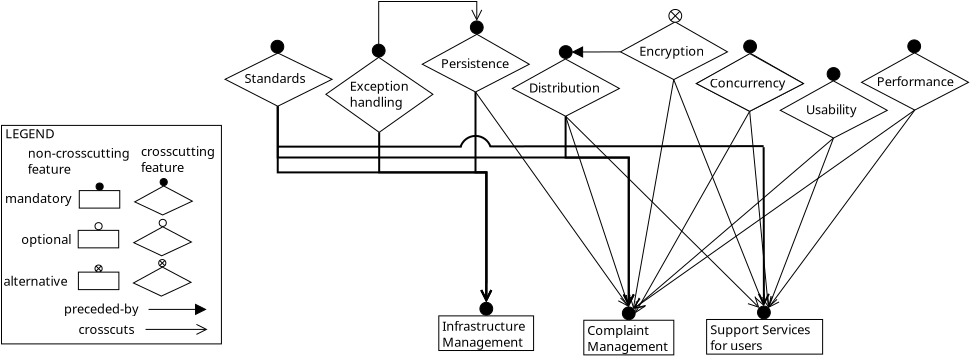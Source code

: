 <?xml version="1.0" encoding="UTF-8"?>
<dia:diagram xmlns:dia="http://www.lysator.liu.se/~alla/dia/">
  <dia:layer name="Background" visible="true" active="true">
    <dia:object type="Standard - Line" version="0" id="O0">
      <dia:attribute name="obj_pos">
        <dia:point val="22.19,26.886"/>
      </dia:attribute>
      <dia:attribute name="obj_bb">
        <dia:rectangle val="22.159,26.854;25.459,36.474"/>
      </dia:attribute>
      <dia:attribute name="conn_endpoints">
        <dia:point val="22.19,26.886"/>
        <dia:point val="25.348,36.421"/>
      </dia:attribute>
      <dia:attribute name="numcp">
        <dia:int val="1"/>
      </dia:attribute>
      <dia:attribute name="line_width">
        <dia:real val="0.05"/>
      </dia:attribute>
      <dia:attribute name="end_arrow">
        <dia:enum val="1"/>
      </dia:attribute>
      <dia:attribute name="end_arrow_length">
        <dia:real val="0.5"/>
      </dia:attribute>
      <dia:attribute name="end_arrow_width">
        <dia:real val="0.5"/>
      </dia:attribute>
      <dia:connections>
        <dia:connection handle="0" to="O14" connection="2"/>
        <dia:connection handle="1" to="O31" connection="1"/>
      </dia:connections>
    </dia:object>
    <dia:object type="Standard - Line" version="0" id="O1">
      <dia:attribute name="obj_pos">
        <dia:point val="31.393,26.64"/>
      </dia:attribute>
      <dia:attribute name="obj_bb">
        <dia:rectangle val="25.633,26.606;31.427,36.79"/>
      </dia:attribute>
      <dia:attribute name="conn_endpoints">
        <dia:point val="31.393,26.64"/>
        <dia:point val="25.668,36.741"/>
      </dia:attribute>
      <dia:attribute name="numcp">
        <dia:int val="1"/>
      </dia:attribute>
      <dia:attribute name="line_width">
        <dia:real val="0.05"/>
      </dia:attribute>
      <dia:attribute name="end_arrow">
        <dia:enum val="1"/>
      </dia:attribute>
      <dia:attribute name="end_arrow_length">
        <dia:real val="0.5"/>
      </dia:attribute>
      <dia:attribute name="end_arrow_width">
        <dia:real val="0.5"/>
      </dia:attribute>
      <dia:connections>
        <dia:connection handle="0" to="O43" connection="2"/>
        <dia:connection handle="1" to="O31" connection="4"/>
      </dia:connections>
    </dia:object>
    <dia:object type="Standard - Line" version="0" id="O2">
      <dia:attribute name="obj_pos">
        <dia:point val="24.933,23.668"/>
      </dia:attribute>
      <dia:attribute name="obj_bb">
        <dia:rectangle val="22.46,23.384;24.958,23.965"/>
      </dia:attribute>
      <dia:attribute name="conn_endpoints">
        <dia:point val="24.933,23.668"/>
        <dia:point val="22.516,23.677"/>
      </dia:attribute>
      <dia:attribute name="numcp">
        <dia:int val="1"/>
      </dia:attribute>
      <dia:attribute name="line_width">
        <dia:real val="0.05"/>
      </dia:attribute>
      <dia:attribute name="end_arrow">
        <dia:enum val="3"/>
      </dia:attribute>
      <dia:attribute name="end_arrow_length">
        <dia:real val="0.5"/>
      </dia:attribute>
      <dia:attribute name="end_arrow_width">
        <dia:real val="0.5"/>
      </dia:attribute>
      <dia:connections>
        <dia:connection handle="0" to="O9" connection="0"/>
        <dia:connection handle="1" to="O16" connection="4"/>
      </dia:connections>
    </dia:object>
    <dia:object type="Standard - ZigZagLine" version="1" id="O3">
      <dia:attribute name="obj_pos">
        <dia:point val="12.845,23.286"/>
      </dia:attribute>
      <dia:attribute name="obj_bb">
        <dia:rectangle val="12.82,21.125;18.039,23.311"/>
      </dia:attribute>
      <dia:attribute name="orth_points">
        <dia:point val="12.845,23.286"/>
        <dia:point val="12.845,21.15"/>
        <dia:point val="17.749,21.15"/>
        <dia:point val="17.749,22.123"/>
      </dia:attribute>
      <dia:attribute name="orth_orient">
        <dia:enum val="1"/>
        <dia:enum val="0"/>
        <dia:enum val="1"/>
      </dia:attribute>
      <dia:attribute name="autorouting">
        <dia:boolean val="false"/>
      </dia:attribute>
      <dia:attribute name="line_width">
        <dia:real val="0.05"/>
      </dia:attribute>
      <dia:attribute name="end_arrow">
        <dia:enum val="1"/>
      </dia:attribute>
      <dia:attribute name="end_arrow_length">
        <dia:real val="0.5"/>
      </dia:attribute>
      <dia:attribute name="end_arrow_width">
        <dia:real val="0.5"/>
      </dia:attribute>
      <dia:connections>
        <dia:connection handle="0" to="O13" connection="1"/>
        <dia:connection handle="1" to="O50" connection="1"/>
      </dia:connections>
    </dia:object>
    <dia:object type="Standard - Line" version="0" id="O4">
      <dia:attribute name="obj_pos">
        <dia:point val="17.685,25.674"/>
      </dia:attribute>
      <dia:attribute name="obj_bb">
        <dia:rectangle val="17.65,25.639;25.383,36.467"/>
      </dia:attribute>
      <dia:attribute name="conn_endpoints">
        <dia:point val="17.685,25.674"/>
        <dia:point val="25.348,36.421"/>
      </dia:attribute>
      <dia:attribute name="numcp">
        <dia:int val="1"/>
      </dia:attribute>
      <dia:attribute name="line_width">
        <dia:real val="0.05"/>
      </dia:attribute>
      <dia:attribute name="end_arrow">
        <dia:enum val="1"/>
      </dia:attribute>
      <dia:attribute name="end_arrow_length">
        <dia:real val="0.5"/>
      </dia:attribute>
      <dia:attribute name="end_arrow_width">
        <dia:real val="0.5"/>
      </dia:attribute>
      <dia:connections>
        <dia:connection handle="0" to="O48" connection="2"/>
        <dia:connection handle="1" to="O31" connection="1"/>
      </dia:connections>
    </dia:object>
    <dia:object type="Standard - Line" version="0" id="O5">
      <dia:attribute name="obj_pos">
        <dia:point val="22.19,26.886"/>
      </dia:attribute>
      <dia:attribute name="obj_bb">
        <dia:rectangle val="22.155,26.85;31.919,36.51"/>
      </dia:attribute>
      <dia:attribute name="conn_endpoints">
        <dia:point val="22.19,26.886"/>
        <dia:point val="31.879,36.471"/>
      </dia:attribute>
      <dia:attribute name="numcp">
        <dia:int val="1"/>
      </dia:attribute>
      <dia:attribute name="line_width">
        <dia:real val="0.05"/>
      </dia:attribute>
      <dia:attribute name="end_arrow">
        <dia:enum val="1"/>
      </dia:attribute>
      <dia:attribute name="end_arrow_length">
        <dia:real val="0.5"/>
      </dia:attribute>
      <dia:attribute name="end_arrow_width">
        <dia:real val="0.5"/>
      </dia:attribute>
      <dia:connections>
        <dia:connection handle="0" to="O14" connection="2"/>
        <dia:connection handle="1" to="O34" connection="0"/>
      </dia:connections>
    </dia:object>
    <dia:object type="Standard - Line" version="0" id="O6">
      <dia:attribute name="obj_pos">
        <dia:point val="31.393,26.64"/>
      </dia:attribute>
      <dia:attribute name="obj_bb">
        <dia:rectangle val="31.365,26.613;32.571,36.526"/>
      </dia:attribute>
      <dia:attribute name="conn_endpoints">
        <dia:point val="31.393,26.64"/>
        <dia:point val="32.331,36.471"/>
      </dia:attribute>
      <dia:attribute name="numcp">
        <dia:int val="1"/>
      </dia:attribute>
      <dia:attribute name="line_width">
        <dia:real val="0.05"/>
      </dia:attribute>
      <dia:attribute name="end_arrow">
        <dia:enum val="1"/>
      </dia:attribute>
      <dia:attribute name="end_arrow_length">
        <dia:real val="0.5"/>
      </dia:attribute>
      <dia:attribute name="end_arrow_width">
        <dia:real val="0.5"/>
      </dia:attribute>
      <dia:connections>
        <dia:connection handle="0" to="O43" connection="2"/>
        <dia:connection handle="1" to="O34" connection="2"/>
      </dia:connections>
    </dia:object>
    <dia:object type="Standard - Line" version="0" id="O7">
      <dia:attribute name="obj_pos">
        <dia:point val="27.596,25.055"/>
      </dia:attribute>
      <dia:attribute name="obj_bb">
        <dia:rectangle val="27.563,25.023;32.185,36.429"/>
      </dia:attribute>
      <dia:attribute name="conn_endpoints">
        <dia:point val="27.596,25.055"/>
        <dia:point val="32.105,36.377"/>
      </dia:attribute>
      <dia:attribute name="numcp">
        <dia:int val="1"/>
      </dia:attribute>
      <dia:attribute name="line_width">
        <dia:real val="0.05"/>
      </dia:attribute>
      <dia:attribute name="end_arrow">
        <dia:enum val="1"/>
      </dia:attribute>
      <dia:attribute name="end_arrow_length">
        <dia:real val="0.5"/>
      </dia:attribute>
      <dia:attribute name="end_arrow_width">
        <dia:real val="0.5"/>
      </dia:attribute>
      <dia:connections>
        <dia:connection handle="0" to="O9" connection="2"/>
        <dia:connection handle="1" to="O34" connection="1"/>
      </dia:connections>
    </dia:object>
    <dia:object type="Standard - Line" version="0" id="O8">
      <dia:attribute name="obj_pos">
        <dia:point val="27.596,25.055"/>
      </dia:attribute>
      <dia:attribute name="obj_bb">
        <dia:rectangle val="25.379,25.026;27.625,36.57"/>
      </dia:attribute>
      <dia:attribute name="conn_endpoints">
        <dia:point val="27.596,25.055"/>
        <dia:point val="25.574,36.515"/>
      </dia:attribute>
      <dia:attribute name="numcp">
        <dia:int val="1"/>
      </dia:attribute>
      <dia:attribute name="line_width">
        <dia:real val="0.05"/>
      </dia:attribute>
      <dia:attribute name="end_arrow">
        <dia:enum val="1"/>
      </dia:attribute>
      <dia:attribute name="end_arrow_length">
        <dia:real val="0.5"/>
      </dia:attribute>
      <dia:attribute name="end_arrow_width">
        <dia:real val="0.5"/>
      </dia:attribute>
      <dia:connections>
        <dia:connection handle="0" to="O9" connection="2"/>
        <dia:connection handle="1" to="O31" connection="2"/>
      </dia:connections>
    </dia:object>
    <dia:group>
      <dia:object type="Standard - Polygon" version="0" id="O9">
        <dia:attribute name="obj_pos">
          <dia:point val="24.933,23.668"/>
        </dia:attribute>
        <dia:attribute name="obj_bb">
          <dia:rectangle val="24.88,22.142;30.335,25.084"/>
        </dia:attribute>
        <dia:attribute name="poly_points">
          <dia:point val="24.933,23.668"/>
          <dia:point val="27.596,25.055"/>
          <dia:point val="30.283,23.668"/>
          <dia:point val="27.664,22.171"/>
        </dia:attribute>
        <dia:attribute name="line_width">
          <dia:real val="0.05"/>
        </dia:attribute>
        <dia:attribute name="show_background">
          <dia:boolean val="true"/>
        </dia:attribute>
      </dia:object>
      <dia:object type="Standard - Text" version="1" id="O10">
        <dia:attribute name="obj_pos">
          <dia:point val="25.871,23.868"/>
        </dia:attribute>
        <dia:attribute name="obj_bb">
          <dia:rectangle val="25.871,23.273;29.308,24.02"/>
        </dia:attribute>
        <dia:attribute name="text">
          <dia:composite type="text">
            <dia:attribute name="string">
              <dia:string>#Encryption#</dia:string>
            </dia:attribute>
            <dia:attribute name="font">
              <dia:font family="sans" style="0" name="Helvetica"/>
            </dia:attribute>
            <dia:attribute name="height">
              <dia:real val="0.8"/>
            </dia:attribute>
            <dia:attribute name="pos">
              <dia:point val="25.871,23.868"/>
            </dia:attribute>
            <dia:attribute name="color">
              <dia:color val="#000000"/>
            </dia:attribute>
            <dia:attribute name="alignment">
              <dia:enum val="0"/>
            </dia:attribute>
          </dia:composite>
        </dia:attribute>
        <dia:attribute name="valign">
          <dia:enum val="3"/>
        </dia:attribute>
      </dia:object>
    </dia:group>
    <dia:group>
      <dia:group>
        <dia:object type="Standard - Polygon" version="0" id="O11">
          <dia:attribute name="obj_pos">
            <dia:point val="10.205,25.789"/>
          </dia:attribute>
          <dia:attribute name="obj_bb">
            <dia:rectangle val="10.162,23.911;15.599,27.722"/>
          </dia:attribute>
          <dia:attribute name="poly_points">
            <dia:point val="10.205,25.789"/>
            <dia:point val="12.869,27.691"/>
            <dia:point val="15.555,25.789"/>
            <dia:point val="12.844,23.941"/>
          </dia:attribute>
          <dia:attribute name="line_width">
            <dia:real val="0.05"/>
          </dia:attribute>
          <dia:attribute name="show_background">
            <dia:boolean val="true"/>
          </dia:attribute>
        </dia:object>
        <dia:object type="Standard - Text" version="1" id="O12">
          <dia:attribute name="obj_pos">
            <dia:point val="11.392,25.614"/>
          </dia:attribute>
          <dia:attribute name="obj_bb">
            <dia:rectangle val="11.392,25.019;14.547,26.567"/>
          </dia:attribute>
          <dia:attribute name="text">
            <dia:composite type="text">
              <dia:attribute name="string">
                <dia:string>#Exception
handling#</dia:string>
              </dia:attribute>
              <dia:attribute name="font">
                <dia:font family="sans" style="0" name="Helvetica"/>
              </dia:attribute>
              <dia:attribute name="height">
                <dia:real val="0.8"/>
              </dia:attribute>
              <dia:attribute name="pos">
                <dia:point val="11.392,25.614"/>
              </dia:attribute>
              <dia:attribute name="color">
                <dia:color val="#000000"/>
              </dia:attribute>
              <dia:attribute name="alignment">
                <dia:enum val="0"/>
              </dia:attribute>
            </dia:composite>
          </dia:attribute>
          <dia:attribute name="valign">
            <dia:enum val="3"/>
          </dia:attribute>
        </dia:object>
      </dia:group>
      <dia:object type="Standard - Ellipse" version="0" id="O13">
        <dia:attribute name="obj_pos">
          <dia:point val="12.525,23.286"/>
        </dia:attribute>
        <dia:attribute name="obj_bb">
          <dia:rectangle val="12.5,23.261;13.19,23.951"/>
        </dia:attribute>
        <dia:attribute name="elem_corner">
          <dia:point val="12.525,23.286"/>
        </dia:attribute>
        <dia:attribute name="elem_width">
          <dia:real val="0.64"/>
        </dia:attribute>
        <dia:attribute name="elem_height">
          <dia:real val="0.64"/>
        </dia:attribute>
        <dia:attribute name="border_width">
          <dia:real val="0.05"/>
        </dia:attribute>
        <dia:attribute name="inner_color">
          <dia:color val="#000000"/>
        </dia:attribute>
        <dia:attribute name="aspect">
          <dia:enum val="2"/>
        </dia:attribute>
      </dia:object>
    </dia:group>
    <dia:group>
      <dia:group>
        <dia:object type="Standard - Polygon" version="0" id="O14">
          <dia:attribute name="obj_pos">
            <dia:point val="19.528,25.498"/>
          </dia:attribute>
          <dia:attribute name="obj_bb">
            <dia:rectangle val="19.475,23.995;24.931,26.914"/>
          </dia:attribute>
          <dia:attribute name="poly_points">
            <dia:point val="19.528,25.498"/>
            <dia:point val="22.19,26.886"/>
            <dia:point val="24.878,25.498"/>
            <dia:point val="22.179,24.024"/>
          </dia:attribute>
          <dia:attribute name="line_width">
            <dia:real val="0.05"/>
          </dia:attribute>
          <dia:attribute name="show_background">
            <dia:boolean val="true"/>
          </dia:attribute>
        </dia:object>
        <dia:object type="Standard - Text" version="1" id="O15">
          <dia:attribute name="obj_pos">
            <dia:point val="20.365,25.698"/>
          </dia:attribute>
          <dia:attribute name="obj_bb">
            <dia:rectangle val="20.365,25.103;24.095,25.851"/>
          </dia:attribute>
          <dia:attribute name="text">
            <dia:composite type="text">
              <dia:attribute name="string">
                <dia:string>#Distribution#</dia:string>
              </dia:attribute>
              <dia:attribute name="font">
                <dia:font family="sans" style="0" name="Helvetica"/>
              </dia:attribute>
              <dia:attribute name="height">
                <dia:real val="0.8"/>
              </dia:attribute>
              <dia:attribute name="pos">
                <dia:point val="20.365,25.698"/>
              </dia:attribute>
              <dia:attribute name="color">
                <dia:color val="#000000"/>
              </dia:attribute>
              <dia:attribute name="alignment">
                <dia:enum val="0"/>
              </dia:attribute>
            </dia:composite>
          </dia:attribute>
          <dia:attribute name="valign">
            <dia:enum val="3"/>
          </dia:attribute>
        </dia:object>
      </dia:group>
      <dia:object type="Standard - Ellipse" version="0" id="O16">
        <dia:attribute name="obj_pos">
          <dia:point val="21.877,23.357"/>
        </dia:attribute>
        <dia:attribute name="obj_bb">
          <dia:rectangle val="21.852,23.332;22.541,24.021"/>
        </dia:attribute>
        <dia:attribute name="elem_corner">
          <dia:point val="21.877,23.357"/>
        </dia:attribute>
        <dia:attribute name="elem_width">
          <dia:real val="0.64"/>
        </dia:attribute>
        <dia:attribute name="elem_height">
          <dia:real val="0.64"/>
        </dia:attribute>
        <dia:attribute name="border_width">
          <dia:real val="0.05"/>
        </dia:attribute>
        <dia:attribute name="inner_color">
          <dia:color val="#000000"/>
        </dia:attribute>
        <dia:attribute name="aspect">
          <dia:enum val="2"/>
        </dia:attribute>
      </dia:object>
    </dia:group>
    <dia:group>
      <dia:group>
        <dia:object type="Standard - Polygon" version="0" id="O17">
          <dia:attribute name="obj_pos">
            <dia:point val="32.923,26.592"/>
          </dia:attribute>
          <dia:attribute name="obj_bb">
            <dia:rectangle val="32.87,25.089;38.326,28.008"/>
          </dia:attribute>
          <dia:attribute name="poly_points">
            <dia:point val="32.923,26.592"/>
            <dia:point val="35.585,27.979"/>
            <dia:point val="38.273,26.592"/>
            <dia:point val="35.574,25.117"/>
          </dia:attribute>
          <dia:attribute name="line_width">
            <dia:real val="0.05"/>
          </dia:attribute>
          <dia:attribute name="show_background">
            <dia:boolean val="true"/>
          </dia:attribute>
        </dia:object>
        <dia:object type="Standard - Text" version="1" id="O18">
          <dia:attribute name="obj_pos">
            <dia:point val="34.21,26.792"/>
          </dia:attribute>
          <dia:attribute name="obj_bb">
            <dia:rectangle val="34.21,26.197;36.973,26.944"/>
          </dia:attribute>
          <dia:attribute name="text">
            <dia:composite type="text">
              <dia:attribute name="string">
                <dia:string>#Usability#</dia:string>
              </dia:attribute>
              <dia:attribute name="font">
                <dia:font family="sans" style="0" name="Helvetica"/>
              </dia:attribute>
              <dia:attribute name="height">
                <dia:real val="0.8"/>
              </dia:attribute>
              <dia:attribute name="pos">
                <dia:point val="34.21,26.792"/>
              </dia:attribute>
              <dia:attribute name="color">
                <dia:color val="#000000"/>
              </dia:attribute>
              <dia:attribute name="alignment">
                <dia:enum val="0"/>
              </dia:attribute>
            </dia:composite>
          </dia:attribute>
          <dia:attribute name="valign">
            <dia:enum val="3"/>
          </dia:attribute>
        </dia:object>
      </dia:group>
      <dia:object type="Standard - Ellipse" version="0" id="O19">
        <dia:attribute name="obj_pos">
          <dia:point val="35.267,24.454"/>
        </dia:attribute>
        <dia:attribute name="obj_bb">
          <dia:rectangle val="35.242,24.429;35.931,25.118"/>
        </dia:attribute>
        <dia:attribute name="elem_corner">
          <dia:point val="35.267,24.454"/>
        </dia:attribute>
        <dia:attribute name="elem_width">
          <dia:real val="0.64"/>
        </dia:attribute>
        <dia:attribute name="elem_height">
          <dia:real val="0.64"/>
        </dia:attribute>
        <dia:attribute name="border_width">
          <dia:real val="0.05"/>
        </dia:attribute>
        <dia:attribute name="inner_color">
          <dia:color val="#000000"/>
        </dia:attribute>
        <dia:attribute name="aspect">
          <dia:enum val="2"/>
        </dia:attribute>
      </dia:object>
    </dia:group>
    <dia:group>
      <dia:group>
        <dia:object type="Standard - Polygon" version="0" id="O20">
          <dia:attribute name="obj_pos">
            <dia:point val="5.164,25.039"/>
          </dia:attribute>
          <dia:attribute name="obj_bb">
            <dia:rectangle val="5.109,23.7;10.571,26.414"/>
          </dia:attribute>
          <dia:attribute name="poly_points">
            <dia:point val="5.164,25.039"/>
            <dia:point val="7.797,26.386"/>
            <dia:point val="10.514,25.039"/>
            <dia:point val="7.804,23.728"/>
          </dia:attribute>
          <dia:attribute name="line_width">
            <dia:real val="0.05"/>
          </dia:attribute>
          <dia:attribute name="show_background">
            <dia:boolean val="true"/>
          </dia:attribute>
        </dia:object>
        <dia:object type="Standard - Text" version="1" id="O21">
          <dia:attribute name="obj_pos">
            <dia:point val="6.137,25.22"/>
          </dia:attribute>
          <dia:attribute name="obj_bb">
            <dia:rectangle val="6.137,24.625;9.385,25.372"/>
          </dia:attribute>
          <dia:attribute name="text">
            <dia:composite type="text">
              <dia:attribute name="string">
                <dia:string>#Standards#</dia:string>
              </dia:attribute>
              <dia:attribute name="font">
                <dia:font family="sans" style="0" name="Helvetica"/>
              </dia:attribute>
              <dia:attribute name="height">
                <dia:real val="0.8"/>
              </dia:attribute>
              <dia:attribute name="pos">
                <dia:point val="6.137,25.22"/>
              </dia:attribute>
              <dia:attribute name="color">
                <dia:color val="#000000"/>
              </dia:attribute>
              <dia:attribute name="alignment">
                <dia:enum val="0"/>
              </dia:attribute>
            </dia:composite>
          </dia:attribute>
          <dia:attribute name="valign">
            <dia:enum val="3"/>
          </dia:attribute>
        </dia:object>
      </dia:group>
      <dia:object type="Standard - Ellipse" version="0" id="O22">
        <dia:attribute name="obj_pos">
          <dia:point val="7.459,23.09"/>
        </dia:attribute>
        <dia:attribute name="obj_bb">
          <dia:rectangle val="7.434,23.065;8.123,23.755"/>
        </dia:attribute>
        <dia:attribute name="elem_corner">
          <dia:point val="7.459,23.09"/>
        </dia:attribute>
        <dia:attribute name="elem_width">
          <dia:real val="0.64"/>
        </dia:attribute>
        <dia:attribute name="elem_height">
          <dia:real val="0.64"/>
        </dia:attribute>
        <dia:attribute name="border_width">
          <dia:real val="0.05"/>
        </dia:attribute>
        <dia:attribute name="inner_color">
          <dia:color val="#000000"/>
        </dia:attribute>
        <dia:attribute name="aspect">
          <dia:enum val="2"/>
        </dia:attribute>
      </dia:object>
    </dia:group>
    <dia:group>
      <dia:group>
        <dia:object type="Standard - Polygon" version="0" id="O23">
          <dia:attribute name="obj_pos">
            <dia:point val="36.986,25.191"/>
          </dia:attribute>
          <dia:attribute name="obj_bb">
            <dia:rectangle val="36.933,23.688;42.389,26.607"/>
          </dia:attribute>
          <dia:attribute name="poly_points">
            <dia:point val="36.986,25.191"/>
            <dia:point val="39.648,26.578"/>
            <dia:point val="42.336,25.191"/>
            <dia:point val="39.637,23.716"/>
          </dia:attribute>
          <dia:attribute name="line_width">
            <dia:real val="0.05"/>
          </dia:attribute>
          <dia:attribute name="show_background">
            <dia:boolean val="true"/>
          </dia:attribute>
        </dia:object>
        <dia:object type="Standard - Text" version="1" id="O24">
          <dia:attribute name="obj_pos">
            <dia:point val="37.752,25.382"/>
          </dia:attribute>
          <dia:attribute name="obj_bb">
            <dia:rectangle val="37.752,24.787;41.809,25.534"/>
          </dia:attribute>
          <dia:attribute name="text">
            <dia:composite type="text">
              <dia:attribute name="string">
                <dia:string>#Performance#</dia:string>
              </dia:attribute>
              <dia:attribute name="font">
                <dia:font family="sans" style="0" name="Helvetica"/>
              </dia:attribute>
              <dia:attribute name="height">
                <dia:real val="0.8"/>
              </dia:attribute>
              <dia:attribute name="pos">
                <dia:point val="37.752,25.382"/>
              </dia:attribute>
              <dia:attribute name="color">
                <dia:color val="#000000"/>
              </dia:attribute>
              <dia:attribute name="alignment">
                <dia:enum val="0"/>
              </dia:attribute>
            </dia:composite>
          </dia:attribute>
          <dia:attribute name="valign">
            <dia:enum val="3"/>
          </dia:attribute>
        </dia:object>
      </dia:group>
      <dia:object type="Standard - Ellipse" version="0" id="O25">
        <dia:attribute name="obj_pos">
          <dia:point val="39.3,23.07"/>
        </dia:attribute>
        <dia:attribute name="obj_bb">
          <dia:rectangle val="39.275,23.046;39.965,23.735"/>
        </dia:attribute>
        <dia:attribute name="elem_corner">
          <dia:point val="39.3,23.07"/>
        </dia:attribute>
        <dia:attribute name="elem_width">
          <dia:real val="0.64"/>
        </dia:attribute>
        <dia:attribute name="elem_height">
          <dia:real val="0.64"/>
        </dia:attribute>
        <dia:attribute name="border_width">
          <dia:real val="0.05"/>
        </dia:attribute>
        <dia:attribute name="inner_color">
          <dia:color val="#000000"/>
        </dia:attribute>
        <dia:attribute name="aspect">
          <dia:enum val="2"/>
        </dia:attribute>
      </dia:object>
    </dia:group>
    <dia:group>
      <dia:group>
        <dia:object type="Standard - Box" version="0" id="O26">
          <dia:attribute name="obj_pos">
            <dia:point val="15.85,36.869"/>
          </dia:attribute>
          <dia:attribute name="obj_bb">
            <dia:rectangle val="15.825,36.844;20.614,38.626"/>
          </dia:attribute>
          <dia:attribute name="elem_corner">
            <dia:point val="15.85,36.869"/>
          </dia:attribute>
          <dia:attribute name="elem_width">
            <dia:real val="4.739"/>
          </dia:attribute>
          <dia:attribute name="elem_height">
            <dia:real val="1.732"/>
          </dia:attribute>
          <dia:attribute name="border_width">
            <dia:real val="0.05"/>
          </dia:attribute>
          <dia:attribute name="show_background">
            <dia:boolean val="true"/>
          </dia:attribute>
        </dia:object>
        <dia:object type="Standard - Text" version="1" id="O27">
          <dia:attribute name="obj_pos">
            <dia:point val="16.027,37.611"/>
          </dia:attribute>
          <dia:attribute name="obj_bb">
            <dia:rectangle val="16.027,37.016;20.402,38.564"/>
          </dia:attribute>
          <dia:attribute name="text">
            <dia:composite type="text">
              <dia:attribute name="string">
                <dia:string>#Infrastructure
Management#</dia:string>
              </dia:attribute>
              <dia:attribute name="font">
                <dia:font family="sans" style="0" name="Helvetica"/>
              </dia:attribute>
              <dia:attribute name="height">
                <dia:real val="0.8"/>
              </dia:attribute>
              <dia:attribute name="pos">
                <dia:point val="16.027,37.611"/>
              </dia:attribute>
              <dia:attribute name="color">
                <dia:color val="#000000"/>
              </dia:attribute>
              <dia:attribute name="alignment">
                <dia:enum val="0"/>
              </dia:attribute>
            </dia:composite>
          </dia:attribute>
          <dia:attribute name="valign">
            <dia:enum val="3"/>
          </dia:attribute>
        </dia:object>
      </dia:group>
      <dia:object type="Standard - Ellipse" version="0" id="O28">
        <dia:attribute name="obj_pos">
          <dia:point val="17.905,36.192"/>
        </dia:attribute>
        <dia:attribute name="obj_bb">
          <dia:rectangle val="17.88,36.167;18.57,36.856"/>
        </dia:attribute>
        <dia:attribute name="elem_corner">
          <dia:point val="17.905,36.192"/>
        </dia:attribute>
        <dia:attribute name="elem_width">
          <dia:real val="0.64"/>
        </dia:attribute>
        <dia:attribute name="elem_height">
          <dia:real val="0.64"/>
        </dia:attribute>
        <dia:attribute name="border_width">
          <dia:real val="0.05"/>
        </dia:attribute>
        <dia:attribute name="inner_color">
          <dia:color val="#000000"/>
        </dia:attribute>
        <dia:attribute name="aspect">
          <dia:enum val="2"/>
        </dia:attribute>
      </dia:object>
    </dia:group>
    <dia:group>
      <dia:group>
        <dia:object type="Standard - Box" version="0" id="O29">
          <dia:attribute name="obj_pos">
            <dia:point val="23.1,37.087"/>
          </dia:attribute>
          <dia:attribute name="obj_bb">
            <dia:rectangle val="23.075,37.062;27.625,38.845"/>
          </dia:attribute>
          <dia:attribute name="elem_corner">
            <dia:point val="23.1,37.087"/>
          </dia:attribute>
          <dia:attribute name="elem_width">
            <dia:real val="4.5"/>
          </dia:attribute>
          <dia:attribute name="elem_height">
            <dia:real val="1.732"/>
          </dia:attribute>
          <dia:attribute name="border_width">
            <dia:real val="0.05"/>
          </dia:attribute>
          <dia:attribute name="show_background">
            <dia:boolean val="true"/>
          </dia:attribute>
        </dia:object>
        <dia:object type="Standard - Text" version="1" id="O30">
          <dia:attribute name="obj_pos">
            <dia:point val="23.277,37.83"/>
          </dia:attribute>
          <dia:attribute name="obj_bb">
            <dia:rectangle val="23.277,37.235;27.494,38.782"/>
          </dia:attribute>
          <dia:attribute name="text">
            <dia:composite type="text">
              <dia:attribute name="string">
                <dia:string>#Complaint
Management#</dia:string>
              </dia:attribute>
              <dia:attribute name="font">
                <dia:font family="sans" style="0" name="Helvetica"/>
              </dia:attribute>
              <dia:attribute name="height">
                <dia:real val="0.8"/>
              </dia:attribute>
              <dia:attribute name="pos">
                <dia:point val="23.277,37.83"/>
              </dia:attribute>
              <dia:attribute name="color">
                <dia:color val="#000000"/>
              </dia:attribute>
              <dia:attribute name="alignment">
                <dia:enum val="0"/>
              </dia:attribute>
            </dia:composite>
          </dia:attribute>
          <dia:attribute name="valign">
            <dia:enum val="3"/>
          </dia:attribute>
        </dia:object>
      </dia:group>
      <dia:object type="Standard - Ellipse" version="0" id="O31">
        <dia:attribute name="obj_pos">
          <dia:point val="25.028,36.421"/>
        </dia:attribute>
        <dia:attribute name="obj_bb">
          <dia:rectangle val="25.003,36.396;25.693,37.086"/>
        </dia:attribute>
        <dia:attribute name="elem_corner">
          <dia:point val="25.028,36.421"/>
        </dia:attribute>
        <dia:attribute name="elem_width">
          <dia:real val="0.64"/>
        </dia:attribute>
        <dia:attribute name="elem_height">
          <dia:real val="0.64"/>
        </dia:attribute>
        <dia:attribute name="border_width">
          <dia:real val="0.05"/>
        </dia:attribute>
        <dia:attribute name="inner_color">
          <dia:color val="#000000"/>
        </dia:attribute>
        <dia:attribute name="aspect">
          <dia:enum val="2"/>
        </dia:attribute>
      </dia:object>
    </dia:group>
    <dia:group>
      <dia:group>
        <dia:object type="Standard - Box" version="0" id="O32">
          <dia:attribute name="obj_pos">
            <dia:point val="29.241,37.049"/>
          </dia:attribute>
          <dia:attribute name="obj_bb">
            <dia:rectangle val="29.216,37.024;35.066,38.806"/>
          </dia:attribute>
          <dia:attribute name="elem_corner">
            <dia:point val="29.241,37.049"/>
          </dia:attribute>
          <dia:attribute name="elem_width">
            <dia:real val="5.8"/>
          </dia:attribute>
          <dia:attribute name="elem_height">
            <dia:real val="1.732"/>
          </dia:attribute>
          <dia:attribute name="border_width">
            <dia:real val="0.05"/>
          </dia:attribute>
          <dia:attribute name="show_background">
            <dia:boolean val="true"/>
          </dia:attribute>
        </dia:object>
        <dia:object type="Standard - Text" version="1" id="O33">
          <dia:attribute name="obj_pos">
            <dia:point val="29.418,37.791"/>
          </dia:attribute>
          <dia:attribute name="obj_bb">
            <dia:rectangle val="29.418,37.196;34.856,38.744"/>
          </dia:attribute>
          <dia:attribute name="text">
            <dia:composite type="text">
              <dia:attribute name="string">
                <dia:string>#Support Services
for users#</dia:string>
              </dia:attribute>
              <dia:attribute name="font">
                <dia:font family="sans" style="0" name="Helvetica"/>
              </dia:attribute>
              <dia:attribute name="height">
                <dia:real val="0.8"/>
              </dia:attribute>
              <dia:attribute name="pos">
                <dia:point val="29.418,37.791"/>
              </dia:attribute>
              <dia:attribute name="color">
                <dia:color val="#000000"/>
              </dia:attribute>
              <dia:attribute name="alignment">
                <dia:enum val="0"/>
              </dia:attribute>
            </dia:composite>
          </dia:attribute>
          <dia:attribute name="valign">
            <dia:enum val="3"/>
          </dia:attribute>
        </dia:object>
      </dia:group>
      <dia:object type="Standard - Ellipse" version="0" id="O34">
        <dia:attribute name="obj_pos">
          <dia:point val="31.786,36.377"/>
        </dia:attribute>
        <dia:attribute name="obj_bb">
          <dia:rectangle val="31.761,36.352;32.45,37.041"/>
        </dia:attribute>
        <dia:attribute name="elem_corner">
          <dia:point val="31.786,36.377"/>
        </dia:attribute>
        <dia:attribute name="elem_width">
          <dia:real val="0.64"/>
        </dia:attribute>
        <dia:attribute name="elem_height">
          <dia:real val="0.64"/>
        </dia:attribute>
        <dia:attribute name="border_width">
          <dia:real val="0.05"/>
        </dia:attribute>
        <dia:attribute name="inner_color">
          <dia:color val="#000000"/>
        </dia:attribute>
        <dia:attribute name="aspect">
          <dia:enum val="2"/>
        </dia:attribute>
      </dia:object>
    </dia:group>
    <dia:object type="Standard - Line" version="0" id="O35">
      <dia:attribute name="obj_pos">
        <dia:point val="35.585,27.979"/>
      </dia:attribute>
      <dia:attribute name="obj_bb">
        <dia:rectangle val="25.567,27.944;35.62,36.554"/>
      </dia:attribute>
      <dia:attribute name="conn_endpoints">
        <dia:point val="35.585,27.979"/>
        <dia:point val="25.609,36.518"/>
      </dia:attribute>
      <dia:attribute name="numcp">
        <dia:int val="1"/>
      </dia:attribute>
      <dia:attribute name="line_width">
        <dia:real val="0.05"/>
      </dia:attribute>
      <dia:attribute name="end_arrow">
        <dia:enum val="1"/>
      </dia:attribute>
      <dia:attribute name="end_arrow_length">
        <dia:real val="0.5"/>
      </dia:attribute>
      <dia:attribute name="end_arrow_width">
        <dia:real val="0.5"/>
      </dia:attribute>
      <dia:connections>
        <dia:connection handle="0" to="O17" connection="2"/>
        <dia:connection handle="1" to="O31" connection="8"/>
      </dia:connections>
    </dia:object>
    <dia:object type="Standard - Line" version="0" id="O36">
      <dia:attribute name="obj_pos">
        <dia:point val="35.585,27.979"/>
      </dia:attribute>
      <dia:attribute name="obj_bb">
        <dia:rectangle val="32.245,27.947;35.617,36.523"/>
      </dia:attribute>
      <dia:attribute name="conn_endpoints">
        <dia:point val="35.585,27.979"/>
        <dia:point val="32.331,36.471"/>
      </dia:attribute>
      <dia:attribute name="numcp">
        <dia:int val="1"/>
      </dia:attribute>
      <dia:attribute name="line_width">
        <dia:real val="0.05"/>
      </dia:attribute>
      <dia:attribute name="end_arrow">
        <dia:enum val="1"/>
      </dia:attribute>
      <dia:attribute name="end_arrow_length">
        <dia:real val="0.5"/>
      </dia:attribute>
      <dia:attribute name="end_arrow_width">
        <dia:real val="0.5"/>
      </dia:attribute>
      <dia:connections>
        <dia:connection handle="0" to="O17" connection="2"/>
        <dia:connection handle="1" to="O34" connection="2"/>
      </dia:connections>
    </dia:object>
    <dia:object type="Standard - Line" version="0" id="O37">
      <dia:attribute name="obj_pos">
        <dia:point val="39.648,26.578"/>
      </dia:attribute>
      <dia:attribute name="obj_bb">
        <dia:rectangle val="25.528,26.544;39.683,36.55"/>
      </dia:attribute>
      <dia:attribute name="conn_endpoints">
        <dia:point val="39.648,26.578"/>
        <dia:point val="25.574,36.515"/>
      </dia:attribute>
      <dia:attribute name="numcp">
        <dia:int val="1"/>
      </dia:attribute>
      <dia:attribute name="line_width">
        <dia:real val="0.05"/>
      </dia:attribute>
      <dia:attribute name="end_arrow">
        <dia:enum val="1"/>
      </dia:attribute>
      <dia:attribute name="end_arrow_length">
        <dia:real val="0.5"/>
      </dia:attribute>
      <dia:attribute name="end_arrow_width">
        <dia:real val="0.5"/>
      </dia:attribute>
      <dia:connections>
        <dia:connection handle="0" to="O23" connection="2"/>
        <dia:connection handle="1" to="O31" connection="2"/>
      </dia:connections>
    </dia:object>
    <dia:object type="Standard - Line" version="0" id="O38">
      <dia:attribute name="obj_pos">
        <dia:point val="39.648,26.578"/>
      </dia:attribute>
      <dia:attribute name="obj_bb">
        <dia:rectangle val="32.297,26.543;39.683,36.516"/>
      </dia:attribute>
      <dia:attribute name="conn_endpoints">
        <dia:point val="39.648,26.578"/>
        <dia:point val="32.331,36.471"/>
      </dia:attribute>
      <dia:attribute name="numcp">
        <dia:int val="1"/>
      </dia:attribute>
      <dia:attribute name="line_width">
        <dia:real val="0.05"/>
      </dia:attribute>
      <dia:attribute name="end_arrow">
        <dia:enum val="1"/>
      </dia:attribute>
      <dia:attribute name="end_arrow_length">
        <dia:real val="0.5"/>
      </dia:attribute>
      <dia:attribute name="end_arrow_width">
        <dia:real val="0.5"/>
      </dia:attribute>
      <dia:connections>
        <dia:connection handle="0" to="O23" connection="2"/>
        <dia:connection handle="1" to="O34" connection="2"/>
      </dia:connections>
    </dia:object>
    <dia:group>
      <dia:object type="Standard - Ellipse" version="0" id="O39">
        <dia:attribute name="obj_pos">
          <dia:point val="27.355,21.548"/>
        </dia:attribute>
        <dia:attribute name="obj_bb">
          <dia:rectangle val="27.33,21.523;28.02,22.212"/>
        </dia:attribute>
        <dia:attribute name="elem_corner">
          <dia:point val="27.355,21.548"/>
        </dia:attribute>
        <dia:attribute name="elem_width">
          <dia:real val="0.64"/>
        </dia:attribute>
        <dia:attribute name="elem_height">
          <dia:real val="0.64"/>
        </dia:attribute>
        <dia:attribute name="border_width">
          <dia:real val="0.05"/>
        </dia:attribute>
        <dia:attribute name="aspect">
          <dia:enum val="2"/>
        </dia:attribute>
      </dia:object>
      <dia:object type="Standard - Line" version="0" id="O40">
        <dia:attribute name="obj_pos">
          <dia:point val="27.675,21.868"/>
        </dia:attribute>
        <dia:attribute name="obj_bb">
          <dia:rectangle val="27.675,21.868;27.675,21.868"/>
        </dia:attribute>
        <dia:attribute name="conn_endpoints">
          <dia:point val="27.675,21.868"/>
          <dia:point val="27.675,21.868"/>
        </dia:attribute>
        <dia:attribute name="numcp">
          <dia:int val="1"/>
        </dia:attribute>
        <dia:attribute name="line_width">
          <dia:real val="0.05"/>
        </dia:attribute>
        <dia:connections>
          <dia:connection handle="0" to="O39" connection="8"/>
          <dia:connection handle="1" to="O39" connection="8"/>
        </dia:connections>
      </dia:object>
      <dia:object type="Standard - Line" version="0" id="O41">
        <dia:attribute name="obj_pos">
          <dia:point val="27.901,22.094"/>
        </dia:attribute>
        <dia:attribute name="obj_bb">
          <dia:rectangle val="27.413,21.606;27.936,22.129"/>
        </dia:attribute>
        <dia:attribute name="conn_endpoints">
          <dia:point val="27.901,22.094"/>
          <dia:point val="27.449,21.642"/>
        </dia:attribute>
        <dia:attribute name="numcp">
          <dia:int val="1"/>
        </dia:attribute>
        <dia:attribute name="line_width">
          <dia:real val="0.05"/>
        </dia:attribute>
        <dia:connections>
          <dia:connection handle="0" to="O39" connection="7"/>
          <dia:connection handle="1" to="O39" connection="0"/>
        </dia:connections>
      </dia:object>
      <dia:object type="Standard - Line" version="0" id="O42">
        <dia:attribute name="obj_pos">
          <dia:point val="27.901,21.642"/>
        </dia:attribute>
        <dia:attribute name="obj_bb">
          <dia:rectangle val="27.413,21.606;27.936,22.129"/>
        </dia:attribute>
        <dia:attribute name="conn_endpoints">
          <dia:point val="27.901,21.642"/>
          <dia:point val="27.449,22.094"/>
        </dia:attribute>
        <dia:attribute name="numcp">
          <dia:int val="1"/>
        </dia:attribute>
        <dia:attribute name="line_width">
          <dia:real val="0.05"/>
        </dia:attribute>
        <dia:connections>
          <dia:connection handle="0" to="O39" connection="2"/>
          <dia:connection handle="1" to="O39" connection="5"/>
        </dia:connections>
      </dia:object>
    </dia:group>
    <dia:group>
      <dia:group>
        <dia:object type="Standard - Polygon" version="0" id="O43">
          <dia:attribute name="obj_pos">
            <dia:point val="28.73,25.253"/>
          </dia:attribute>
          <dia:attribute name="obj_bb">
            <dia:rectangle val="28.677,23.727;34.132,26.668"/>
          </dia:attribute>
          <dia:attribute name="poly_points">
            <dia:point val="28.73,25.253"/>
            <dia:point val="31.393,26.64"/>
            <dia:point val="34.08,25.253"/>
            <dia:point val="31.461,23.756"/>
          </dia:attribute>
          <dia:attribute name="line_width">
            <dia:real val="0.05"/>
          </dia:attribute>
          <dia:attribute name="show_background">
            <dia:boolean val="true"/>
          </dia:attribute>
        </dia:object>
        <dia:object type="Standard - Text" version="1" id="O44">
          <dia:attribute name="obj_pos">
            <dia:point val="29.668,25.453"/>
          </dia:attribute>
          <dia:attribute name="obj_bb">
            <dia:rectangle val="29.668,24.858;33.328,25.605"/>
          </dia:attribute>
          <dia:attribute name="text">
            <dia:composite type="text">
              <dia:attribute name="string">
                <dia:string>#Persistence#</dia:string>
              </dia:attribute>
              <dia:attribute name="font">
                <dia:font family="sans" style="0" name="Helvetica"/>
              </dia:attribute>
              <dia:attribute name="height">
                <dia:real val="0.8"/>
              </dia:attribute>
              <dia:attribute name="pos">
                <dia:point val="29.668,25.453"/>
              </dia:attribute>
              <dia:attribute name="color">
                <dia:color val="#000000"/>
              </dia:attribute>
              <dia:attribute name="alignment">
                <dia:enum val="0"/>
              </dia:attribute>
            </dia:composite>
          </dia:attribute>
          <dia:attribute name="valign">
            <dia:enum val="3"/>
          </dia:attribute>
        </dia:object>
        <dia:object type="Standard - Polygon" version="0" id="O45">
          <dia:attribute name="obj_pos">
            <dia:point val="28.73,25.253"/>
          </dia:attribute>
          <dia:attribute name="obj_bb">
            <dia:rectangle val="28.677,23.729;34.133,26.668"/>
          </dia:attribute>
          <dia:attribute name="poly_points">
            <dia:point val="28.73,25.253"/>
            <dia:point val="31.393,26.64"/>
            <dia:point val="34.08,25.253"/>
            <dia:point val="31.4,23.757"/>
          </dia:attribute>
          <dia:attribute name="line_width">
            <dia:real val="0.05"/>
          </dia:attribute>
          <dia:attribute name="show_background">
            <dia:boolean val="true"/>
          </dia:attribute>
        </dia:object>
        <dia:object type="Standard - Text" version="1" id="O46">
          <dia:attribute name="obj_pos">
            <dia:point val="29.393,25.453"/>
          </dia:attribute>
          <dia:attribute name="obj_bb">
            <dia:rectangle val="29.393,24.858;33.428,25.605"/>
          </dia:attribute>
          <dia:attribute name="text">
            <dia:composite type="text">
              <dia:attribute name="string">
                <dia:string>#Concurrency#</dia:string>
              </dia:attribute>
              <dia:attribute name="font">
                <dia:font family="sans" style="0" name="Helvetica"/>
              </dia:attribute>
              <dia:attribute name="height">
                <dia:real val="0.8"/>
              </dia:attribute>
              <dia:attribute name="pos">
                <dia:point val="29.393,25.453"/>
              </dia:attribute>
              <dia:attribute name="color">
                <dia:color val="#000000"/>
              </dia:attribute>
              <dia:attribute name="alignment">
                <dia:enum val="0"/>
              </dia:attribute>
            </dia:composite>
          </dia:attribute>
          <dia:attribute name="valign">
            <dia:enum val="3"/>
          </dia:attribute>
        </dia:object>
      </dia:group>
      <dia:object type="Standard - Ellipse" version="0" id="O47">
        <dia:attribute name="obj_pos">
          <dia:point val="31.094,23.078"/>
        </dia:attribute>
        <dia:attribute name="obj_bb">
          <dia:rectangle val="31.069,23.053;31.758,23.743"/>
        </dia:attribute>
        <dia:attribute name="elem_corner">
          <dia:point val="31.094,23.078"/>
        </dia:attribute>
        <dia:attribute name="elem_width">
          <dia:real val="0.64"/>
        </dia:attribute>
        <dia:attribute name="elem_height">
          <dia:real val="0.64"/>
        </dia:attribute>
        <dia:attribute name="border_width">
          <dia:real val="0.05"/>
        </dia:attribute>
        <dia:attribute name="inner_color">
          <dia:color val="#000000"/>
        </dia:attribute>
        <dia:attribute name="aspect">
          <dia:enum val="2"/>
        </dia:attribute>
      </dia:object>
    </dia:group>
    <dia:group>
      <dia:group>
        <dia:object type="Standard - Polygon" version="0" id="O48">
          <dia:attribute name="obj_pos">
            <dia:point val="15.023,24.287"/>
          </dia:attribute>
          <dia:attribute name="obj_bb">
            <dia:rectangle val="14.97,22.761;20.425,25.703"/>
          </dia:attribute>
          <dia:attribute name="poly_points">
            <dia:point val="15.023,24.287"/>
            <dia:point val="17.685,25.674"/>
            <dia:point val="20.373,24.287"/>
            <dia:point val="17.754,22.79"/>
          </dia:attribute>
          <dia:attribute name="line_width">
            <dia:real val="0.05"/>
          </dia:attribute>
          <dia:attribute name="show_background">
            <dia:boolean val="true"/>
          </dia:attribute>
        </dia:object>
        <dia:object type="Standard - Text" version="1" id="O49">
          <dia:attribute name="obj_pos">
            <dia:point val="15.96,24.487"/>
          </dia:attribute>
          <dia:attribute name="obj_bb">
            <dia:rectangle val="15.96,23.892;19.62,24.639"/>
          </dia:attribute>
          <dia:attribute name="text">
            <dia:composite type="text">
              <dia:attribute name="string">
                <dia:string>#Persistence#</dia:string>
              </dia:attribute>
              <dia:attribute name="font">
                <dia:font family="sans" style="0" name="Helvetica"/>
              </dia:attribute>
              <dia:attribute name="height">
                <dia:real val="0.8"/>
              </dia:attribute>
              <dia:attribute name="pos">
                <dia:point val="15.96,24.487"/>
              </dia:attribute>
              <dia:attribute name="color">
                <dia:color val="#000000"/>
              </dia:attribute>
              <dia:attribute name="alignment">
                <dia:enum val="0"/>
              </dia:attribute>
            </dia:composite>
          </dia:attribute>
          <dia:attribute name="valign">
            <dia:enum val="3"/>
          </dia:attribute>
        </dia:object>
      </dia:group>
      <dia:object type="Standard - Ellipse" version="0" id="O50">
        <dia:attribute name="obj_pos">
          <dia:point val="17.429,22.123"/>
        </dia:attribute>
        <dia:attribute name="obj_bb">
          <dia:rectangle val="17.404,22.098;18.093,22.787"/>
        </dia:attribute>
        <dia:attribute name="elem_corner">
          <dia:point val="17.429,22.123"/>
        </dia:attribute>
        <dia:attribute name="elem_width">
          <dia:real val="0.64"/>
        </dia:attribute>
        <dia:attribute name="elem_height">
          <dia:real val="0.64"/>
        </dia:attribute>
        <dia:attribute name="border_width">
          <dia:real val="0.05"/>
        </dia:attribute>
        <dia:attribute name="inner_color">
          <dia:color val="#000000"/>
        </dia:attribute>
        <dia:attribute name="aspect">
          <dia:enum val="2"/>
        </dia:attribute>
      </dia:object>
    </dia:group>
    <dia:group>
      <dia:object type="Standard - Box" version="0" id="O51">
        <dia:attribute name="obj_pos">
          <dia:point val="-6.015,27.345"/>
        </dia:attribute>
        <dia:attribute name="obj_bb">
          <dia:rectangle val="-6.04,27.32;5.006,38.295"/>
        </dia:attribute>
        <dia:attribute name="elem_corner">
          <dia:point val="-6.015,27.345"/>
        </dia:attribute>
        <dia:attribute name="elem_width">
          <dia:real val="10.996"/>
        </dia:attribute>
        <dia:attribute name="elem_height">
          <dia:real val="10.925"/>
        </dia:attribute>
        <dia:attribute name="border_width">
          <dia:real val="0.05"/>
        </dia:attribute>
        <dia:attribute name="show_background">
          <dia:boolean val="true"/>
        </dia:attribute>
      </dia:object>
      <dia:object type="Standard - Polygon" version="0" id="O52">
        <dia:attribute name="obj_pos">
          <dia:point val="0.646,31.169"/>
        </dia:attribute>
        <dia:attribute name="obj_bb">
          <dia:rectangle val="0.59,30.345;3.583,31.85"/>
        </dia:attribute>
        <dia:attribute name="poly_points">
          <dia:point val="0.646,31.169"/>
          <dia:point val="2.042,31.823"/>
          <dia:point val="3.527,31.133"/>
          <dia:point val="2.095,30.373"/>
        </dia:attribute>
        <dia:attribute name="line_width">
          <dia:real val="0.05"/>
        </dia:attribute>
        <dia:attribute name="show_background">
          <dia:boolean val="true"/>
        </dia:attribute>
      </dia:object>
      <dia:object type="Standard - Ellipse" version="0" id="O53">
        <dia:attribute name="obj_pos">
          <dia:point val="1.917,30.001"/>
        </dia:attribute>
        <dia:attribute name="obj_bb">
          <dia:rectangle val="1.892,29.976;2.298,30.382"/>
        </dia:attribute>
        <dia:attribute name="elem_corner">
          <dia:point val="1.917,30.001"/>
        </dia:attribute>
        <dia:attribute name="elem_width">
          <dia:real val="0.356"/>
        </dia:attribute>
        <dia:attribute name="elem_height">
          <dia:real val="0.356"/>
        </dia:attribute>
        <dia:attribute name="border_width">
          <dia:real val="0.05"/>
        </dia:attribute>
        <dia:attribute name="inner_color">
          <dia:color val="#000000"/>
        </dia:attribute>
        <dia:attribute name="aspect">
          <dia:enum val="2"/>
        </dia:attribute>
      </dia:object>
      <dia:object type="Standard - Polygon" version="0" id="O54">
        <dia:attribute name="obj_pos">
          <dia:point val="0.598,33.21"/>
        </dia:attribute>
        <dia:attribute name="obj_bb">
          <dia:rectangle val="0.543,32.386;3.536,33.892"/>
        </dia:attribute>
        <dia:attribute name="poly_points">
          <dia:point val="0.598,33.21"/>
          <dia:point val="1.995,33.864"/>
          <dia:point val="3.48,33.175"/>
          <dia:point val="2.048,32.415"/>
        </dia:attribute>
        <dia:attribute name="line_width">
          <dia:real val="0.05"/>
        </dia:attribute>
        <dia:attribute name="show_background">
          <dia:boolean val="true"/>
        </dia:attribute>
      </dia:object>
      <dia:object type="Standard - Ellipse" version="0" id="O55">
        <dia:attribute name="obj_pos">
          <dia:point val="1.87,32.042"/>
        </dia:attribute>
        <dia:attribute name="obj_bb">
          <dia:rectangle val="1.845,32.017;2.251,32.423"/>
        </dia:attribute>
        <dia:attribute name="elem_corner">
          <dia:point val="1.87,32.042"/>
        </dia:attribute>
        <dia:attribute name="elem_width">
          <dia:real val="0.356"/>
        </dia:attribute>
        <dia:attribute name="elem_height">
          <dia:real val="0.356"/>
        </dia:attribute>
        <dia:attribute name="border_width">
          <dia:real val="0.05"/>
        </dia:attribute>
        <dia:attribute name="aspect">
          <dia:enum val="2"/>
        </dia:attribute>
      </dia:object>
      <dia:object type="Standard - Polygon" version="0" id="O56">
        <dia:attribute name="obj_pos">
          <dia:point val="0.581,35.225"/>
        </dia:attribute>
        <dia:attribute name="obj_bb">
          <dia:rectangle val="0.525,34.401;3.518,35.907"/>
        </dia:attribute>
        <dia:attribute name="poly_points">
          <dia:point val="0.581,35.225"/>
          <dia:point val="1.977,35.88"/>
          <dia:point val="3.462,35.19"/>
          <dia:point val="2.03,34.43"/>
        </dia:attribute>
        <dia:attribute name="line_width">
          <dia:real val="0.05"/>
        </dia:attribute>
        <dia:attribute name="show_background">
          <dia:boolean val="true"/>
        </dia:attribute>
      </dia:object>
      <dia:group>
        <dia:object type="Standard - Ellipse" version="0" id="O57">
          <dia:attribute name="obj_pos">
            <dia:point val="1.846,34.051"/>
          </dia:attribute>
          <dia:attribute name="obj_bb">
            <dia:rectangle val="1.821,34.026;2.227,34.432"/>
          </dia:attribute>
          <dia:attribute name="elem_corner">
            <dia:point val="1.846,34.051"/>
          </dia:attribute>
          <dia:attribute name="elem_width">
            <dia:real val="0.356"/>
          </dia:attribute>
          <dia:attribute name="elem_height">
            <dia:real val="0.356"/>
          </dia:attribute>
          <dia:attribute name="border_width">
            <dia:real val="0.05"/>
          </dia:attribute>
          <dia:attribute name="aspect">
            <dia:enum val="2"/>
          </dia:attribute>
        </dia:object>
        <dia:object type="Standard - Line" version="0" id="O58">
          <dia:attribute name="obj_pos">
            <dia:point val="1.898,34.103"/>
          </dia:attribute>
          <dia:attribute name="obj_bb">
            <dia:rectangle val="1.863,34.068;2.185,34.391"/>
          </dia:attribute>
          <dia:attribute name="conn_endpoints">
            <dia:point val="1.898,34.103"/>
            <dia:point val="2.15,34.355"/>
          </dia:attribute>
          <dia:attribute name="numcp">
            <dia:int val="1"/>
          </dia:attribute>
          <dia:attribute name="line_width">
            <dia:real val="0.05"/>
          </dia:attribute>
          <dia:connections>
            <dia:connection handle="0" to="O57" connection="0"/>
            <dia:connection handle="1" to="O57" connection="7"/>
          </dia:connections>
        </dia:object>
        <dia:object type="Standard - Line" version="0" id="O59">
          <dia:attribute name="obj_pos">
            <dia:point val="2.15,34.103"/>
          </dia:attribute>
          <dia:attribute name="obj_bb">
            <dia:rectangle val="1.863,34.068;2.185,34.391"/>
          </dia:attribute>
          <dia:attribute name="conn_endpoints">
            <dia:point val="2.15,34.103"/>
            <dia:point val="1.898,34.355"/>
          </dia:attribute>
          <dia:attribute name="numcp">
            <dia:int val="1"/>
          </dia:attribute>
          <dia:attribute name="line_width">
            <dia:real val="0.05"/>
          </dia:attribute>
          <dia:connections>
            <dia:connection handle="0" to="O57" connection="2"/>
            <dia:connection handle="1" to="O57" connection="5"/>
          </dia:connections>
        </dia:object>
      </dia:group>
      <dia:group>
        <dia:object type="Standard - Box" version="0" id="O60">
          <dia:attribute name="obj_pos">
            <dia:point val="-2.126,30.605"/>
          </dia:attribute>
          <dia:attribute name="obj_bb">
            <dia:rectangle val="-2.151,30.579;-0.077,31.505"/>
          </dia:attribute>
          <dia:attribute name="elem_corner">
            <dia:point val="-2.126,30.605"/>
          </dia:attribute>
          <dia:attribute name="elem_width">
            <dia:real val="2.024"/>
          </dia:attribute>
          <dia:attribute name="elem_height">
            <dia:real val="0.875"/>
          </dia:attribute>
          <dia:attribute name="border_width">
            <dia:real val="0.05"/>
          </dia:attribute>
          <dia:attribute name="show_background">
            <dia:boolean val="true"/>
          </dia:attribute>
        </dia:object>
        <dia:object type="Standard - Ellipse" version="0" id="O61">
          <dia:attribute name="obj_pos">
            <dia:point val="-1.287,30.225"/>
          </dia:attribute>
          <dia:attribute name="obj_bb">
            <dia:rectangle val="-1.312,30.2;-0.906,30.606"/>
          </dia:attribute>
          <dia:attribute name="elem_corner">
            <dia:point val="-1.287,30.225"/>
          </dia:attribute>
          <dia:attribute name="elem_width">
            <dia:real val="0.356"/>
          </dia:attribute>
          <dia:attribute name="elem_height">
            <dia:real val="0.356"/>
          </dia:attribute>
          <dia:attribute name="border_width">
            <dia:real val="0.05"/>
          </dia:attribute>
          <dia:attribute name="inner_color">
            <dia:color val="#000000"/>
          </dia:attribute>
          <dia:attribute name="aspect">
            <dia:enum val="2"/>
          </dia:attribute>
        </dia:object>
      </dia:group>
      <dia:group>
        <dia:object type="Standard - Box" version="0" id="O62">
          <dia:attribute name="obj_pos">
            <dia:point val="-2.179,32.593"/>
          </dia:attribute>
          <dia:attribute name="obj_bb">
            <dia:rectangle val="-2.204,32.568;-0.13,33.493"/>
          </dia:attribute>
          <dia:attribute name="elem_corner">
            <dia:point val="-2.179,32.593"/>
          </dia:attribute>
          <dia:attribute name="elem_width">
            <dia:real val="2.024"/>
          </dia:attribute>
          <dia:attribute name="elem_height">
            <dia:real val="0.875"/>
          </dia:attribute>
          <dia:attribute name="border_width">
            <dia:real val="0.05"/>
          </dia:attribute>
          <dia:attribute name="show_background">
            <dia:boolean val="true"/>
          </dia:attribute>
        </dia:object>
        <dia:object type="Standard - Ellipse" version="0" id="O63">
          <dia:attribute name="obj_pos">
            <dia:point val="-1.34,32.205"/>
          </dia:attribute>
          <dia:attribute name="obj_bb">
            <dia:rectangle val="-1.365,32.18;-0.96,32.586"/>
          </dia:attribute>
          <dia:attribute name="elem_corner">
            <dia:point val="-1.34,32.205"/>
          </dia:attribute>
          <dia:attribute name="elem_width">
            <dia:real val="0.356"/>
          </dia:attribute>
          <dia:attribute name="elem_height">
            <dia:real val="0.356"/>
          </dia:attribute>
          <dia:attribute name="border_width">
            <dia:real val="0.05"/>
          </dia:attribute>
          <dia:attribute name="aspect">
            <dia:enum val="2"/>
          </dia:attribute>
        </dia:object>
      </dia:group>
      <dia:group>
        <dia:group>
          <dia:object type="Standard - Ellipse" version="0" id="O64">
            <dia:attribute name="obj_pos">
              <dia:point val="-1.339,34.326"/>
            </dia:attribute>
            <dia:attribute name="obj_bb">
              <dia:rectangle val="-1.364,34.301;-0.958,34.707"/>
            </dia:attribute>
            <dia:attribute name="elem_corner">
              <dia:point val="-1.339,34.326"/>
            </dia:attribute>
            <dia:attribute name="elem_width">
              <dia:real val="0.356"/>
            </dia:attribute>
            <dia:attribute name="elem_height">
              <dia:real val="0.356"/>
            </dia:attribute>
            <dia:attribute name="border_width">
              <dia:real val="0.05"/>
            </dia:attribute>
            <dia:attribute name="aspect">
              <dia:enum val="2"/>
            </dia:attribute>
          </dia:object>
          <dia:object type="Standard - Line" version="0" id="O65">
            <dia:attribute name="obj_pos">
              <dia:point val="-1.287,34.378"/>
            </dia:attribute>
            <dia:attribute name="obj_bb">
              <dia:rectangle val="-1.322,34.342;-1.0,34.665"/>
            </dia:attribute>
            <dia:attribute name="conn_endpoints">
              <dia:point val="-1.287,34.378"/>
              <dia:point val="-1.035,34.63"/>
            </dia:attribute>
            <dia:attribute name="numcp">
              <dia:int val="1"/>
            </dia:attribute>
            <dia:attribute name="line_width">
              <dia:real val="0.05"/>
            </dia:attribute>
            <dia:connections>
              <dia:connection handle="0" to="O64" connection="0"/>
              <dia:connection handle="1" to="O64" connection="7"/>
            </dia:connections>
          </dia:object>
          <dia:object type="Standard - Line" version="0" id="O66">
            <dia:attribute name="obj_pos">
              <dia:point val="-1.035,34.378"/>
            </dia:attribute>
            <dia:attribute name="obj_bb">
              <dia:rectangle val="-1.322,34.342;-1.0,34.665"/>
            </dia:attribute>
            <dia:attribute name="conn_endpoints">
              <dia:point val="-1.035,34.378"/>
              <dia:point val="-1.287,34.63"/>
            </dia:attribute>
            <dia:attribute name="numcp">
              <dia:int val="1"/>
            </dia:attribute>
            <dia:attribute name="line_width">
              <dia:real val="0.05"/>
            </dia:attribute>
            <dia:connections>
              <dia:connection handle="0" to="O64" connection="2"/>
              <dia:connection handle="1" to="O64" connection="5"/>
            </dia:connections>
          </dia:object>
        </dia:group>
        <dia:object type="Standard - Box" version="0" id="O67">
          <dia:attribute name="obj_pos">
            <dia:point val="-2.17,34.681"/>
          </dia:attribute>
          <dia:attribute name="obj_bb">
            <dia:rectangle val="-2.195,34.656;-0.121,35.581"/>
          </dia:attribute>
          <dia:attribute name="elem_corner">
            <dia:point val="-2.17,34.681"/>
          </dia:attribute>
          <dia:attribute name="elem_width">
            <dia:real val="2.024"/>
          </dia:attribute>
          <dia:attribute name="elem_height">
            <dia:real val="0.875"/>
          </dia:attribute>
          <dia:attribute name="border_width">
            <dia:real val="0.05"/>
          </dia:attribute>
          <dia:attribute name="show_background">
            <dia:boolean val="true"/>
          </dia:attribute>
        </dia:object>
      </dia:group>
      <dia:object type="Standard - Text" version="1" id="O68">
        <dia:attribute name="obj_pos">
          <dia:point val="-5.909,35.361"/>
        </dia:attribute>
        <dia:attribute name="obj_bb">
          <dia:rectangle val="-5.909,34.766;-2.441,35.514"/>
        </dia:attribute>
        <dia:attribute name="text">
          <dia:composite type="text">
            <dia:attribute name="string">
              <dia:string>#alternative#</dia:string>
            </dia:attribute>
            <dia:attribute name="font">
              <dia:font family="sans" style="0" name="Helvetica"/>
            </dia:attribute>
            <dia:attribute name="height">
              <dia:real val="0.8"/>
            </dia:attribute>
            <dia:attribute name="pos">
              <dia:point val="-5.909,35.361"/>
            </dia:attribute>
            <dia:attribute name="color">
              <dia:color val="#000000"/>
            </dia:attribute>
            <dia:attribute name="alignment">
              <dia:enum val="0"/>
            </dia:attribute>
          </dia:composite>
        </dia:attribute>
        <dia:attribute name="valign">
          <dia:enum val="3"/>
        </dia:attribute>
      </dia:object>
      <dia:object type="Standard - Text" version="1" id="O69">
        <dia:attribute name="obj_pos">
          <dia:point val="-5.023,33.278"/>
        </dia:attribute>
        <dia:attribute name="obj_bb">
          <dia:rectangle val="-5.023,32.683;-2.428,33.431"/>
        </dia:attribute>
        <dia:attribute name="text">
          <dia:composite type="text">
            <dia:attribute name="string">
              <dia:string>#optional#</dia:string>
            </dia:attribute>
            <dia:attribute name="font">
              <dia:font family="sans" style="0" name="Helvetica"/>
            </dia:attribute>
            <dia:attribute name="height">
              <dia:real val="0.8"/>
            </dia:attribute>
            <dia:attribute name="pos">
              <dia:point val="-5.023,33.278"/>
            </dia:attribute>
            <dia:attribute name="color">
              <dia:color val="#000000"/>
            </dia:attribute>
            <dia:attribute name="alignment">
              <dia:enum val="0"/>
            </dia:attribute>
          </dia:composite>
        </dia:attribute>
        <dia:attribute name="valign">
          <dia:enum val="3"/>
        </dia:attribute>
      </dia:object>
      <dia:object type="Standard - Text" version="1" id="O70">
        <dia:attribute name="obj_pos">
          <dia:point val="-5.845,31.219"/>
        </dia:attribute>
        <dia:attribute name="obj_bb">
          <dia:rectangle val="-5.845,30.624;-2.34,31.371"/>
        </dia:attribute>
        <dia:attribute name="text">
          <dia:composite type="text">
            <dia:attribute name="string">
              <dia:string>#mandatory#</dia:string>
            </dia:attribute>
            <dia:attribute name="font">
              <dia:font family="sans" style="0" name="Helvetica"/>
            </dia:attribute>
            <dia:attribute name="height">
              <dia:real val="0.8"/>
            </dia:attribute>
            <dia:attribute name="pos">
              <dia:point val="-5.845,31.219"/>
            </dia:attribute>
            <dia:attribute name="color">
              <dia:color val="#000000"/>
            </dia:attribute>
            <dia:attribute name="alignment">
              <dia:enum val="0"/>
            </dia:attribute>
          </dia:composite>
        </dia:attribute>
        <dia:attribute name="valign">
          <dia:enum val="3"/>
        </dia:attribute>
      </dia:object>
      <dia:object type="Standard - Text" version="1" id="O71">
        <dia:attribute name="obj_pos">
          <dia:point val="0.966,28.878"/>
        </dia:attribute>
        <dia:attribute name="obj_bb">
          <dia:rectangle val="0.966,28.282;4.871,29.83"/>
        </dia:attribute>
        <dia:attribute name="text">
          <dia:composite type="text">
            <dia:attribute name="string">
              <dia:string>#crosscutting
feature#</dia:string>
            </dia:attribute>
            <dia:attribute name="font">
              <dia:font family="sans" style="0" name="Helvetica"/>
            </dia:attribute>
            <dia:attribute name="height">
              <dia:real val="0.8"/>
            </dia:attribute>
            <dia:attribute name="pos">
              <dia:point val="0.966,28.878"/>
            </dia:attribute>
            <dia:attribute name="color">
              <dia:color val="#000000"/>
            </dia:attribute>
            <dia:attribute name="alignment">
              <dia:enum val="0"/>
            </dia:attribute>
          </dia:composite>
        </dia:attribute>
        <dia:attribute name="valign">
          <dia:enum val="3"/>
        </dia:attribute>
      </dia:object>
      <dia:object type="Standard - Text" version="1" id="O72">
        <dia:attribute name="obj_pos">
          <dia:point val="-4.705,28.967"/>
        </dia:attribute>
        <dia:attribute name="obj_bb">
          <dia:rectangle val="-4.705,28.372;0.632,29.92"/>
        </dia:attribute>
        <dia:attribute name="text">
          <dia:composite type="text">
            <dia:attribute name="string">
              <dia:string>#non-crosscutting
feature#</dia:string>
            </dia:attribute>
            <dia:attribute name="font">
              <dia:font family="sans" style="0" name="Helvetica"/>
            </dia:attribute>
            <dia:attribute name="height">
              <dia:real val="0.8"/>
            </dia:attribute>
            <dia:attribute name="pos">
              <dia:point val="-4.705,28.967"/>
            </dia:attribute>
            <dia:attribute name="color">
              <dia:color val="#000000"/>
            </dia:attribute>
            <dia:attribute name="alignment">
              <dia:enum val="0"/>
            </dia:attribute>
          </dia:composite>
        </dia:attribute>
        <dia:attribute name="valign">
          <dia:enum val="3"/>
        </dia:attribute>
      </dia:object>
      <dia:object type="Standard - Text" version="1" id="O73">
        <dia:attribute name="obj_pos">
          <dia:point val="-5.832,27.993"/>
        </dia:attribute>
        <dia:attribute name="obj_bb">
          <dia:rectangle val="-5.832,27.398;-3.197,28.146"/>
        </dia:attribute>
        <dia:attribute name="text">
          <dia:composite type="text">
            <dia:attribute name="string">
              <dia:string>#LEGEND#</dia:string>
            </dia:attribute>
            <dia:attribute name="font">
              <dia:font family="sans" style="0" name="Helvetica"/>
            </dia:attribute>
            <dia:attribute name="height">
              <dia:real val="0.8"/>
            </dia:attribute>
            <dia:attribute name="pos">
              <dia:point val="-5.832,27.993"/>
            </dia:attribute>
            <dia:attribute name="color">
              <dia:color val="#000000"/>
            </dia:attribute>
            <dia:attribute name="alignment">
              <dia:enum val="0"/>
            </dia:attribute>
          </dia:composite>
        </dia:attribute>
        <dia:attribute name="valign">
          <dia:enum val="3"/>
        </dia:attribute>
      </dia:object>
      <dia:object type="Standard - Line" version="0" id="O74">
        <dia:attribute name="obj_pos">
          <dia:point val="1.337,36.545"/>
        </dia:attribute>
        <dia:attribute name="obj_bb">
          <dia:rectangle val="1.312,36.254;4.268,36.835"/>
        </dia:attribute>
        <dia:attribute name="conn_endpoints">
          <dia:point val="1.337,36.545"/>
          <dia:point val="4.212,36.545"/>
        </dia:attribute>
        <dia:attribute name="numcp">
          <dia:int val="1"/>
        </dia:attribute>
        <dia:attribute name="line_width">
          <dia:real val="0.05"/>
        </dia:attribute>
        <dia:attribute name="end_arrow">
          <dia:enum val="3"/>
        </dia:attribute>
        <dia:attribute name="end_arrow_length">
          <dia:real val="0.5"/>
        </dia:attribute>
        <dia:attribute name="end_arrow_width">
          <dia:real val="0.5"/>
        </dia:attribute>
      </dia:object>
      <dia:object type="Standard - Line" version="0" id="O75">
        <dia:attribute name="obj_pos">
          <dia:point val="1.187,37.545"/>
        </dia:attribute>
        <dia:attribute name="obj_bb">
          <dia:rectangle val="1.162,37.254;4.343,37.835"/>
        </dia:attribute>
        <dia:attribute name="conn_endpoints">
          <dia:point val="1.187,37.545"/>
          <dia:point val="4.287,37.545"/>
        </dia:attribute>
        <dia:attribute name="numcp">
          <dia:int val="1"/>
        </dia:attribute>
        <dia:attribute name="line_width">
          <dia:real val="0.05"/>
        </dia:attribute>
        <dia:attribute name="end_arrow">
          <dia:enum val="1"/>
        </dia:attribute>
        <dia:attribute name="end_arrow_length">
          <dia:real val="0.5"/>
        </dia:attribute>
        <dia:attribute name="end_arrow_width">
          <dia:real val="0.5"/>
        </dia:attribute>
      </dia:object>
      <dia:object type="Standard - Text" version="1" id="O76">
        <dia:attribute name="obj_pos">
          <dia:point val="-2.163,37.77"/>
        </dia:attribute>
        <dia:attribute name="obj_bb">
          <dia:rectangle val="-2.163,37.175;0.835,37.922"/>
        </dia:attribute>
        <dia:attribute name="text">
          <dia:composite type="text">
            <dia:attribute name="string">
              <dia:string>#crosscuts#</dia:string>
            </dia:attribute>
            <dia:attribute name="font">
              <dia:font family="sans" style="0" name="Helvetica"/>
            </dia:attribute>
            <dia:attribute name="height">
              <dia:real val="0.8"/>
            </dia:attribute>
            <dia:attribute name="pos">
              <dia:point val="-2.163,37.77"/>
            </dia:attribute>
            <dia:attribute name="color">
              <dia:color val="#000000"/>
            </dia:attribute>
            <dia:attribute name="alignment">
              <dia:enum val="0"/>
            </dia:attribute>
          </dia:composite>
        </dia:attribute>
        <dia:attribute name="valign">
          <dia:enum val="3"/>
        </dia:attribute>
      </dia:object>
      <dia:object type="Standard - Text" version="1" id="O77">
        <dia:attribute name="obj_pos">
          <dia:point val="-2.888,36.745"/>
        </dia:attribute>
        <dia:attribute name="obj_bb">
          <dia:rectangle val="-2.888,36.15;1.137,36.897"/>
        </dia:attribute>
        <dia:attribute name="text">
          <dia:composite type="text">
            <dia:attribute name="string">
              <dia:string>#preceded-by#</dia:string>
            </dia:attribute>
            <dia:attribute name="font">
              <dia:font family="sans" style="0" name="Helvetica"/>
            </dia:attribute>
            <dia:attribute name="height">
              <dia:real val="0.8"/>
            </dia:attribute>
            <dia:attribute name="pos">
              <dia:point val="-2.888,36.745"/>
            </dia:attribute>
            <dia:attribute name="color">
              <dia:color val="#000000"/>
            </dia:attribute>
            <dia:attribute name="alignment">
              <dia:enum val="0"/>
            </dia:attribute>
          </dia:composite>
        </dia:attribute>
        <dia:attribute name="valign">
          <dia:enum val="3"/>
        </dia:attribute>
      </dia:object>
    </dia:group>
    <dia:object type="Standard - ZigZagLine" version="1" id="O78">
      <dia:attribute name="obj_pos">
        <dia:point val="7.797,26.386"/>
      </dia:attribute>
      <dia:attribute name="obj_bb">
        <dia:rectangle val="7.747,26.336;18.556,36.303"/>
      </dia:attribute>
      <dia:attribute name="orth_points">
        <dia:point val="7.797,26.386"/>
        <dia:point val="7.797,29.695"/>
        <dia:point val="18.225,29.695"/>
        <dia:point val="18.225,36.192"/>
      </dia:attribute>
      <dia:attribute name="orth_orient">
        <dia:enum val="1"/>
        <dia:enum val="0"/>
        <dia:enum val="1"/>
      </dia:attribute>
      <dia:attribute name="autorouting">
        <dia:boolean val="false"/>
      </dia:attribute>
      <dia:attribute name="end_arrow">
        <dia:enum val="1"/>
      </dia:attribute>
      <dia:attribute name="end_arrow_length">
        <dia:real val="0.5"/>
      </dia:attribute>
      <dia:attribute name="end_arrow_width">
        <dia:real val="0.5"/>
      </dia:attribute>
      <dia:connections>
        <dia:connection handle="0" to="O20" connection="2"/>
        <dia:connection handle="1" to="O28" connection="1"/>
      </dia:connections>
    </dia:object>
    <dia:object type="Standard - ZigZagLine" version="1" id="O79">
      <dia:attribute name="obj_pos">
        <dia:point val="12.869,27.691"/>
      </dia:attribute>
      <dia:attribute name="obj_bb">
        <dia:rectangle val="12.819,27.641;18.556,36.303"/>
      </dia:attribute>
      <dia:attribute name="orth_points">
        <dia:point val="12.869,27.691"/>
        <dia:point val="12.869,29.695"/>
        <dia:point val="18.225,29.695"/>
        <dia:point val="18.225,36.192"/>
      </dia:attribute>
      <dia:attribute name="orth_orient">
        <dia:enum val="1"/>
        <dia:enum val="0"/>
        <dia:enum val="1"/>
      </dia:attribute>
      <dia:attribute name="autorouting">
        <dia:boolean val="false"/>
      </dia:attribute>
      <dia:attribute name="end_arrow">
        <dia:enum val="1"/>
      </dia:attribute>
      <dia:attribute name="end_arrow_length">
        <dia:real val="0.5"/>
      </dia:attribute>
      <dia:attribute name="end_arrow_width">
        <dia:real val="0.5"/>
      </dia:attribute>
      <dia:connections>
        <dia:connection handle="0" to="O11" connection="2"/>
        <dia:connection handle="1" to="O28" connection="1"/>
      </dia:connections>
    </dia:object>
    <dia:object type="Standard - ZigZagLine" version="1" id="O80">
      <dia:attribute name="obj_pos">
        <dia:point val="17.685,25.674"/>
      </dia:attribute>
      <dia:attribute name="obj_bb">
        <dia:rectangle val="17.635,25.624;18.556,36.303"/>
      </dia:attribute>
      <dia:attribute name="orth_points">
        <dia:point val="17.685,25.674"/>
        <dia:point val="17.685,29.695"/>
        <dia:point val="18.235,29.695"/>
        <dia:point val="18.235,35.192"/>
        <dia:point val="18.225,35.192"/>
        <dia:point val="18.225,36.192"/>
      </dia:attribute>
      <dia:attribute name="orth_orient">
        <dia:enum val="1"/>
        <dia:enum val="0"/>
        <dia:enum val="1"/>
        <dia:enum val="0"/>
        <dia:enum val="1"/>
      </dia:attribute>
      <dia:attribute name="autorouting">
        <dia:boolean val="false"/>
      </dia:attribute>
      <dia:attribute name="end_arrow">
        <dia:enum val="1"/>
      </dia:attribute>
      <dia:attribute name="end_arrow_length">
        <dia:real val="0.5"/>
      </dia:attribute>
      <dia:attribute name="end_arrow_width">
        <dia:real val="0.5"/>
      </dia:attribute>
      <dia:connections>
        <dia:connection handle="0" to="O48" connection="2"/>
        <dia:connection handle="1" to="O28" connection="1"/>
      </dia:connections>
    </dia:object>
    <dia:object type="Standard - ZigZagLine" version="1" id="O81">
      <dia:attribute name="obj_pos">
        <dia:point val="22.19,26.886"/>
      </dia:attribute>
      <dia:attribute name="obj_bb">
        <dia:rectangle val="22.14,26.836;25.679,36.509"/>
      </dia:attribute>
      <dia:attribute name="orth_points">
        <dia:point val="22.19,26.886"/>
        <dia:point val="22.19,28.957"/>
        <dia:point val="25.348,28.957"/>
        <dia:point val="25.348,36.397"/>
      </dia:attribute>
      <dia:attribute name="orth_orient">
        <dia:enum val="1"/>
        <dia:enum val="0"/>
        <dia:enum val="1"/>
      </dia:attribute>
      <dia:attribute name="autorouting">
        <dia:boolean val="false"/>
      </dia:attribute>
      <dia:attribute name="end_arrow">
        <dia:enum val="1"/>
      </dia:attribute>
      <dia:attribute name="end_arrow_length">
        <dia:real val="0.5"/>
      </dia:attribute>
      <dia:attribute name="end_arrow_width">
        <dia:real val="0.5"/>
      </dia:attribute>
      <dia:connections>
        <dia:connection handle="0" to="O14" connection="2"/>
        <dia:connection handle="1" to="O31" connection="8"/>
      </dia:connections>
    </dia:object>
    <dia:object type="Standard - Arc" version="0" id="O82">
      <dia:attribute name="obj_pos">
        <dia:point val="16.936,28.425"/>
      </dia:attribute>
      <dia:attribute name="obj_bb">
        <dia:rectangle val="16.886,27.821;18.491,28.482"/>
      </dia:attribute>
      <dia:attribute name="conn_endpoints">
        <dia:point val="16.936,28.425"/>
        <dia:point val="18.441,28.431"/>
      </dia:attribute>
      <dia:attribute name="curve_distance">
        <dia:real val="-0.557"/>
      </dia:attribute>
    </dia:object>
    <dia:object type="Standard - ZigZagLine" version="1" id="O83">
      <dia:attribute name="obj_pos">
        <dia:point val="7.797,26.386"/>
      </dia:attribute>
      <dia:attribute name="obj_bb">
        <dia:rectangle val="7.747,26.336;25.679,36.533"/>
      </dia:attribute>
      <dia:attribute name="orth_points">
        <dia:point val="7.797,26.386"/>
        <dia:point val="7.797,28.95"/>
        <dia:point val="25.348,28.95"/>
        <dia:point val="25.348,36.421"/>
      </dia:attribute>
      <dia:attribute name="orth_orient">
        <dia:enum val="1"/>
        <dia:enum val="0"/>
        <dia:enum val="1"/>
      </dia:attribute>
      <dia:attribute name="autorouting">
        <dia:boolean val="false"/>
      </dia:attribute>
      <dia:attribute name="end_arrow">
        <dia:enum val="1"/>
      </dia:attribute>
      <dia:attribute name="end_arrow_length">
        <dia:real val="0.5"/>
      </dia:attribute>
      <dia:attribute name="end_arrow_width">
        <dia:real val="0.5"/>
      </dia:attribute>
      <dia:connections>
        <dia:connection handle="0" to="O20" connection="2"/>
        <dia:connection handle="1" to="O31" connection="1"/>
      </dia:connections>
    </dia:object>
    <dia:object type="Standard - Line" version="0" id="O84">
      <dia:attribute name="obj_pos">
        <dia:point val="7.805,28.407"/>
      </dia:attribute>
      <dia:attribute name="obj_bb">
        <dia:rectangle val="7.755,28.357;17.043,28.457"/>
      </dia:attribute>
      <dia:attribute name="conn_endpoints">
        <dia:point val="7.805,28.407"/>
        <dia:point val="16.992,28.407"/>
      </dia:attribute>
      <dia:attribute name="numcp">
        <dia:int val="1"/>
      </dia:attribute>
    </dia:object>
    <dia:object type="Standard - Line" version="0" id="O85">
      <dia:attribute name="obj_pos">
        <dia:point val="18.433,28.395"/>
      </dia:attribute>
      <dia:attribute name="obj_bb">
        <dia:rectangle val="18.382,28.332;32.142,28.445"/>
      </dia:attribute>
      <dia:attribute name="conn_endpoints">
        <dia:point val="18.433,28.395"/>
        <dia:point val="32.092,28.382"/>
      </dia:attribute>
      <dia:attribute name="numcp">
        <dia:int val="1"/>
      </dia:attribute>
    </dia:object>
    <dia:object type="Standard - Line" version="0" id="O86">
      <dia:attribute name="obj_pos">
        <dia:point val="32.092,28.432"/>
      </dia:attribute>
      <dia:attribute name="obj_bb">
        <dia:rectangle val="31.774,28.382;32.435,36.489"/>
      </dia:attribute>
      <dia:attribute name="conn_endpoints">
        <dia:point val="32.092,28.432"/>
        <dia:point val="32.105,36.377"/>
      </dia:attribute>
      <dia:attribute name="numcp">
        <dia:int val="1"/>
      </dia:attribute>
      <dia:attribute name="end_arrow">
        <dia:enum val="1"/>
      </dia:attribute>
      <dia:attribute name="end_arrow_length">
        <dia:real val="0.5"/>
      </dia:attribute>
      <dia:attribute name="end_arrow_width">
        <dia:real val="0.5"/>
      </dia:attribute>
      <dia:connections>
        <dia:connection handle="1" to="O34" connection="1"/>
      </dia:connections>
    </dia:object>
  </dia:layer>
</dia:diagram>
